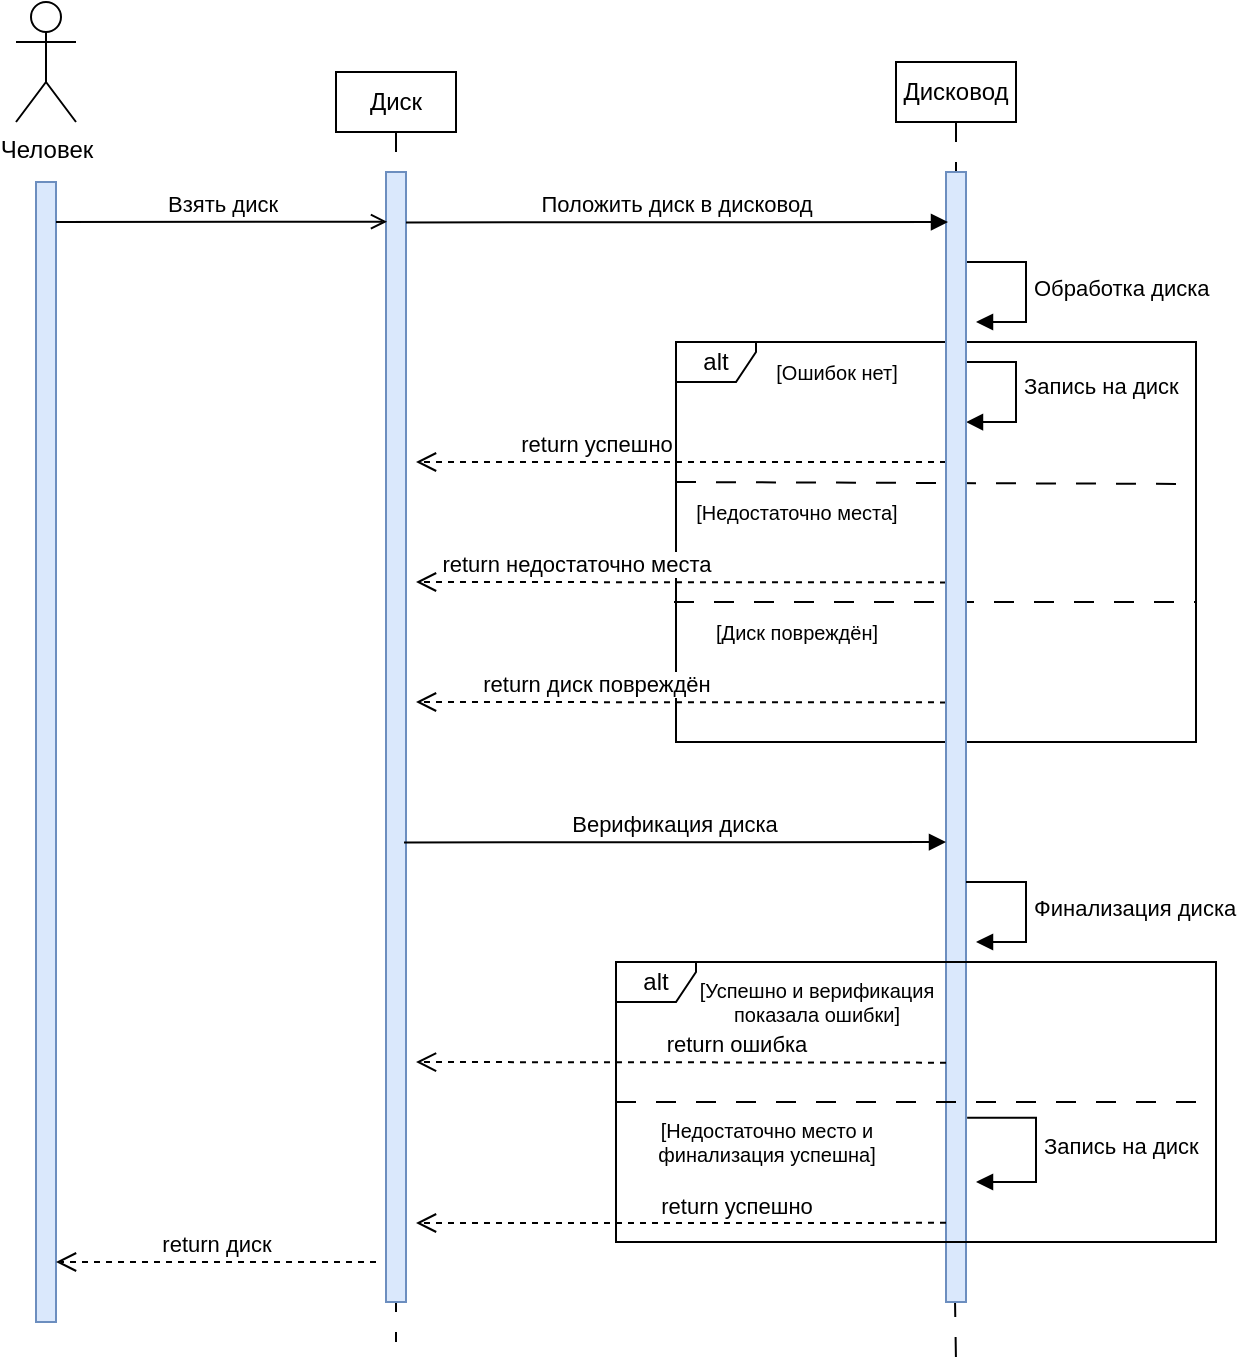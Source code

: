 <mxfile version="21.1.1" type="github">
  <diagram name="Страница 1" id="Cx0LHVYK1TykdZhs4_NA">
    <mxGraphModel dx="1195" dy="637" grid="1" gridSize="10" guides="1" tooltips="1" connect="1" arrows="1" fold="1" page="1" pageScale="1" pageWidth="827" pageHeight="1169" background="#ffffff" math="0" shadow="0">
      <root>
        <mxCell id="0" />
        <mxCell id="1" parent="0" />
        <mxCell id="Wvso3upgK6MAxTXSpco6-32" value="" style="endArrow=none;startArrow=none;endFill=0;startFill=0;endSize=8;html=1;verticalAlign=bottom;dashed=1;labelBackgroundColor=none;dashPattern=10 10;rounded=0;exitX=0.5;exitY=1;exitDx=0;exitDy=0;" parent="1" source="Wvso3upgK6MAxTXSpco6-2" edge="1">
          <mxGeometry width="160" relative="1" as="geometry">
            <mxPoint x="340" y="525" as="sourcePoint" />
            <mxPoint x="340" y="1130" as="targetPoint" />
          </mxGeometry>
        </mxCell>
        <mxCell id="Wvso3upgK6MAxTXSpco6-16" value="" style="rounded=0;whiteSpace=wrap;html=1;direction=south;fillColor=#dae8fc;strokeColor=#6c8ebf;" parent="1" vertex="1">
          <mxGeometry x="335" y="545" width="10" height="565" as="geometry" />
        </mxCell>
        <mxCell id="Wvso3upgK6MAxTXSpco6-30" value="alt" style="shape=umlFrame;whiteSpace=wrap;html=1;pointerEvents=0;recursiveResize=0;container=1;collapsible=0;width=40;height=20;" parent="1" vertex="1">
          <mxGeometry x="480" y="630" width="260" height="200" as="geometry" />
        </mxCell>
        <mxCell id="Wvso3upgK6MAxTXSpco6-38" value="[Ошибок нет]" style="text;html=1;align=center;verticalAlign=middle;resizable=0;points=[];autosize=1;strokeColor=none;fillColor=none;fontSize=10;" parent="Wvso3upgK6MAxTXSpco6-30" vertex="1">
          <mxGeometry x="40" width="80" height="30" as="geometry" />
        </mxCell>
        <mxCell id="Wvso3upgK6MAxTXSpco6-50" value="Запись на диск" style="html=1;align=left;spacingLeft=2;endArrow=block;rounded=0;edgeStyle=orthogonalEdgeStyle;curved=0;rounded=0;" parent="Wvso3upgK6MAxTXSpco6-30" edge="1">
          <mxGeometry relative="1" as="geometry">
            <mxPoint x="140" y="10.03" as="sourcePoint" />
            <Array as="points">
              <mxPoint x="170" y="40.03" />
            </Array>
            <mxPoint x="145" y="40.03" as="targetPoint" />
          </mxGeometry>
        </mxCell>
        <mxCell id="Wvso3upgK6MAxTXSpco6-52" value="" style="endArrow=none;startArrow=none;endFill=0;startFill=0;endSize=8;html=1;verticalAlign=bottom;dashed=1;labelBackgroundColor=none;dashPattern=10 10;rounded=0;entryX=1.003;entryY=0.257;entryDx=0;entryDy=0;entryPerimeter=0;exitX=0;exitY=0.257;exitDx=0;exitDy=0;exitPerimeter=0;" parent="Wvso3upgK6MAxTXSpco6-30" edge="1">
          <mxGeometry width="160" relative="1" as="geometry">
            <mxPoint x="-1" y="130.0" as="sourcePoint" />
            <mxPoint x="260" y="130.0" as="targetPoint" />
          </mxGeometry>
        </mxCell>
        <mxCell id="Wvso3upgK6MAxTXSpco6-60" value="[Недостаточно места]" style="text;html=1;align=center;verticalAlign=middle;resizable=0;points=[];autosize=1;strokeColor=none;fillColor=none;fontSize=10;" parent="Wvso3upgK6MAxTXSpco6-30" vertex="1">
          <mxGeometry y="70" width="120" height="30" as="geometry" />
        </mxCell>
        <mxCell id="Wvso3upgK6MAxTXSpco6-31" value="" style="endArrow=none;startArrow=none;endFill=0;startFill=0;endSize=8;html=1;verticalAlign=bottom;dashed=1;labelBackgroundColor=none;dashPattern=10 10;rounded=0;" parent="Wvso3upgK6MAxTXSpco6-30" edge="1">
          <mxGeometry width="160" relative="1" as="geometry">
            <mxPoint y="70" as="sourcePoint" />
            <mxPoint x="260" y="71" as="targetPoint" />
          </mxGeometry>
        </mxCell>
        <mxCell id="Wvso3upgK6MAxTXSpco6-64" value="return недостаточно места" style="html=1;verticalAlign=bottom;endArrow=open;dashed=1;endSize=8;edgeStyle=elbowEdgeStyle;elbow=vertical;curved=0;rounded=0;" parent="Wvso3upgK6MAxTXSpco6-30" edge="1">
          <mxGeometry x="0.396" relative="1" as="geometry">
            <mxPoint x="135" y="120.19" as="sourcePoint" />
            <mxPoint x="-130" y="120" as="targetPoint" />
            <mxPoint as="offset" />
          </mxGeometry>
        </mxCell>
        <mxCell id="Wvso3upgK6MAxTXSpco6-65" value="[Диск повреждён]" style="text;html=1;align=center;verticalAlign=middle;resizable=0;points=[];autosize=1;strokeColor=none;fillColor=none;fontSize=10;" parent="Wvso3upgK6MAxTXSpco6-30" vertex="1">
          <mxGeometry x="10" y="130" width="100" height="30" as="geometry" />
        </mxCell>
        <mxCell id="Wvso3upgK6MAxTXSpco6-66" value="return диск повреждён" style="html=1;verticalAlign=bottom;endArrow=open;dashed=1;endSize=8;edgeStyle=elbowEdgeStyle;elbow=vertical;curved=0;rounded=0;" parent="Wvso3upgK6MAxTXSpco6-30" edge="1">
          <mxGeometry x="0.321" relative="1" as="geometry">
            <mxPoint x="135" y="180.19" as="sourcePoint" />
            <mxPoint x="-130" y="180" as="targetPoint" />
            <mxPoint as="offset" />
          </mxGeometry>
        </mxCell>
        <mxCell id="Wvso3upgK6MAxTXSpco6-2" value="Диск" style="rounded=0;whiteSpace=wrap;html=1;" parent="1" vertex="1">
          <mxGeometry x="310" y="495" width="60" height="30" as="geometry" />
        </mxCell>
        <mxCell id="Wvso3upgK6MAxTXSpco6-3" value="Дисковод" style="rounded=0;whiteSpace=wrap;html=1;" parent="1" vertex="1">
          <mxGeometry x="590" y="490" width="60" height="30" as="geometry" />
        </mxCell>
        <mxCell id="Wvso3upgK6MAxTXSpco6-10" value="Человек" style="shape=umlActor;verticalLabelPosition=bottom;verticalAlign=top;html=1;" parent="1" vertex="1">
          <mxGeometry x="150" y="460" width="30" height="60" as="geometry" />
        </mxCell>
        <mxCell id="Wvso3upgK6MAxTXSpco6-15" value="" style="rounded=0;whiteSpace=wrap;html=1;direction=south;fillColor=#dae8fc;strokeColor=#6c8ebf;" parent="1" vertex="1">
          <mxGeometry x="160" y="550" width="10" height="570" as="geometry" />
        </mxCell>
        <mxCell id="Wvso3upgK6MAxTXSpco6-28" value="Обработка диска" style="html=1;align=left;spacingLeft=2;endArrow=block;rounded=0;edgeStyle=orthogonalEdgeStyle;curved=0;rounded=0;" parent="1" edge="1">
          <mxGeometry relative="1" as="geometry">
            <mxPoint x="625" y="590" as="sourcePoint" />
            <Array as="points">
              <mxPoint x="655" y="620" />
            </Array>
            <mxPoint x="630" y="620" as="targetPoint" />
          </mxGeometry>
        </mxCell>
        <mxCell id="Wvso3upgK6MAxTXSpco6-37" value="" style="endArrow=none;startArrow=none;endFill=0;startFill=0;endSize=8;html=1;verticalAlign=bottom;dashed=1;labelBackgroundColor=none;dashPattern=10 10;rounded=0;exitX=0.5;exitY=1;exitDx=0;exitDy=0;" parent="1" source="Wvso3upgK6MAxTXSpco6-18" edge="1">
          <mxGeometry width="160" relative="1" as="geometry">
            <mxPoint x="620" y="520" as="sourcePoint" />
            <mxPoint x="620" y="1140" as="targetPoint" />
          </mxGeometry>
        </mxCell>
        <mxCell id="Wvso3upgK6MAxTXSpco6-51" value="return диск" style="html=1;verticalAlign=bottom;endArrow=open;dashed=1;endSize=8;edgeStyle=elbowEdgeStyle;elbow=vertical;curved=0;rounded=0;" parent="1" edge="1">
          <mxGeometry relative="1" as="geometry">
            <mxPoint x="330" y="1090" as="sourcePoint" />
            <mxPoint x="170" y="1090.19" as="targetPoint" />
          </mxGeometry>
        </mxCell>
        <mxCell id="Wvso3upgK6MAxTXSpco6-59" value="return успешно" style="html=1;verticalAlign=bottom;endArrow=open;dashed=1;endSize=8;edgeStyle=elbowEdgeStyle;elbow=vertical;curved=0;rounded=0;" parent="1" edge="1">
          <mxGeometry x="0.32" relative="1" as="geometry">
            <mxPoint x="615" y="690" as="sourcePoint" />
            <mxPoint x="350" y="690" as="targetPoint" />
            <mxPoint as="offset" />
          </mxGeometry>
        </mxCell>
        <mxCell id="Wvso3upgK6MAxTXSpco6-62" value="" style="endArrow=none;startArrow=none;endFill=0;startFill=0;endSize=8;html=1;verticalAlign=bottom;dashed=1;labelBackgroundColor=none;dashPattern=10 10;rounded=0;exitX=0.5;exitY=1;exitDx=0;exitDy=0;" parent="1" source="Wvso3upgK6MAxTXSpco6-3" target="Wvso3upgK6MAxTXSpco6-18" edge="1">
          <mxGeometry width="160" relative="1" as="geometry">
            <mxPoint x="620" y="520" as="sourcePoint" />
            <mxPoint x="620" y="1040.571" as="targetPoint" />
          </mxGeometry>
        </mxCell>
        <mxCell id="Wvso3upgK6MAxTXSpco6-18" value="" style="rounded=0;whiteSpace=wrap;html=1;direction=south;fillColor=#dae8fc;strokeColor=#6c8ebf;" parent="1" vertex="1">
          <mxGeometry x="615" y="545" width="10" height="565" as="geometry" />
        </mxCell>
        <mxCell id="Wvso3upgK6MAxTXSpco6-77" value="Верификация диска" style="html=1;verticalAlign=bottom;endArrow=block;edgeStyle=elbowEdgeStyle;elbow=vertical;curved=0;rounded=0;entryX=0.052;entryY=0.943;entryDx=0;entryDy=0;entryPerimeter=0;" parent="1" edge="1">
          <mxGeometry width="80" relative="1" as="geometry">
            <mxPoint x="344" y="880.19" as="sourcePoint" />
            <mxPoint x="615" y="880" as="targetPoint" />
          </mxGeometry>
        </mxCell>
        <mxCell id="Wvso3upgK6MAxTXSpco6-78" value="alt" style="shape=umlFrame;whiteSpace=wrap;html=1;pointerEvents=0;recursiveResize=0;container=1;collapsible=0;width=40;height=20;" parent="1" vertex="1">
          <mxGeometry x="450" y="940" width="300" height="140" as="geometry" />
        </mxCell>
        <mxCell id="Wvso3upgK6MAxTXSpco6-79" value="[Успешно и&amp;nbsp;верификация &lt;br style=&quot;font-size: 10px;&quot;&gt;показала ошибки]" style="text;html=1;align=center;verticalAlign=middle;resizable=0;points=[];autosize=1;strokeColor=none;fillColor=none;fontSize=10;" parent="Wvso3upgK6MAxTXSpco6-78" vertex="1">
          <mxGeometry x="30" width="140" height="40" as="geometry" />
        </mxCell>
        <mxCell id="Wvso3upgK6MAxTXSpco6-83" value="" style="endArrow=none;startArrow=none;endFill=0;startFill=0;endSize=8;html=1;verticalAlign=bottom;dashed=1;labelBackgroundColor=none;dashPattern=10 10;rounded=0;entryX=1;entryY=0.5;entryDx=0;entryDy=0;entryPerimeter=0;" parent="Wvso3upgK6MAxTXSpco6-78" target="Wvso3upgK6MAxTXSpco6-78" edge="1">
          <mxGeometry width="160" relative="1" as="geometry">
            <mxPoint y="70" as="sourcePoint" />
            <mxPoint x="260" y="70" as="targetPoint" />
          </mxGeometry>
        </mxCell>
        <mxCell id="Wvso3upgK6MAxTXSpco6-87" value="return ошибка" style="html=1;verticalAlign=bottom;endArrow=open;dashed=1;endSize=8;edgeStyle=elbowEdgeStyle;elbow=vertical;curved=0;rounded=0;" parent="Wvso3upgK6MAxTXSpco6-78" edge="1">
          <mxGeometry x="-0.208" relative="1" as="geometry">
            <mxPoint x="165" y="50.33" as="sourcePoint" />
            <mxPoint x="-100" y="50" as="targetPoint" />
            <mxPoint as="offset" />
          </mxGeometry>
        </mxCell>
        <mxCell id="Wvso3upgK6MAxTXSpco6-88" value="[Недостаточно место и &lt;br&gt;финализация успешна]" style="text;html=1;align=center;verticalAlign=middle;resizable=0;points=[];autosize=1;strokeColor=none;fillColor=none;fontSize=10;" parent="Wvso3upgK6MAxTXSpco6-78" vertex="1">
          <mxGeometry x="10" y="70" width="130" height="40" as="geometry" />
        </mxCell>
        <mxCell id="Wvso3upgK6MAxTXSpco6-90" value="Запись на диск" style="html=1;align=left;spacingLeft=2;endArrow=block;rounded=0;edgeStyle=orthogonalEdgeStyle;curved=0;rounded=0;exitX=0.837;exitY=-0.057;exitDx=0;exitDy=0;exitPerimeter=0;" parent="Wvso3upgK6MAxTXSpco6-78" source="Wvso3upgK6MAxTXSpco6-18" edge="1">
          <mxGeometry relative="1" as="geometry">
            <mxPoint x="180" y="79.97" as="sourcePoint" />
            <Array as="points">
              <mxPoint x="210" y="78" />
              <mxPoint x="210" y="110" />
            </Array>
            <mxPoint x="180" y="110" as="targetPoint" />
          </mxGeometry>
        </mxCell>
        <mxCell id="Wvso3upgK6MAxTXSpco6-91" value="return успешно" style="html=1;verticalAlign=bottom;endArrow=open;dashed=1;endSize=8;edgeStyle=elbowEdgeStyle;elbow=vertical;curved=0;rounded=0;" parent="Wvso3upgK6MAxTXSpco6-78" edge="1">
          <mxGeometry x="-0.208" relative="1" as="geometry">
            <mxPoint x="165" y="130.43" as="sourcePoint" />
            <mxPoint x="-100" y="130.1" as="targetPoint" />
            <mxPoint as="offset" />
          </mxGeometry>
        </mxCell>
        <mxCell id="Wvso3upgK6MAxTXSpco6-89" value="Финализация диска" style="html=1;align=left;spacingLeft=2;endArrow=block;rounded=0;edgeStyle=orthogonalEdgeStyle;curved=0;rounded=0;" parent="1" edge="1">
          <mxGeometry relative="1" as="geometry">
            <mxPoint x="625" y="900" as="sourcePoint" />
            <Array as="points">
              <mxPoint x="655" y="930" />
            </Array>
            <mxPoint x="630" y="930" as="targetPoint" />
          </mxGeometry>
        </mxCell>
        <mxCell id="bS1wqZgpiBJq8xOLXd-b-2" value="Взять диск" style="endArrow=open;html=1;rounded=0;align=center;verticalAlign=bottom;endFill=0;labelBackgroundColor=none;entryX=0.044;entryY=0.948;entryDx=0;entryDy=0;entryPerimeter=0;" parent="1" target="Wvso3upgK6MAxTXSpco6-16" edge="1">
          <mxGeometry relative="1" as="geometry">
            <mxPoint x="170" y="570" as="sourcePoint" />
            <mxPoint x="330" y="570" as="targetPoint" />
          </mxGeometry>
        </mxCell>
        <mxCell id="bS1wqZgpiBJq8xOLXd-b-3" value="" style="resizable=0;html=1;align=center;verticalAlign=top;labelBackgroundColor=none;" parent="bS1wqZgpiBJq8xOLXd-b-2" connectable="0" vertex="1">
          <mxGeometry relative="1" as="geometry" />
        </mxCell>
        <mxCell id="tZjVJxoEt7R8PEfdY9aZ-1" value="Положить диск в дисковод" style="html=1;verticalAlign=bottom;endArrow=block;edgeStyle=elbowEdgeStyle;elbow=vertical;curved=0;rounded=0;entryX=0.052;entryY=0.943;entryDx=0;entryDy=0;entryPerimeter=0;" edge="1" parent="1">
          <mxGeometry width="80" relative="1" as="geometry">
            <mxPoint x="345" y="570.19" as="sourcePoint" />
            <mxPoint x="616" y="570" as="targetPoint" />
          </mxGeometry>
        </mxCell>
      </root>
    </mxGraphModel>
  </diagram>
</mxfile>
